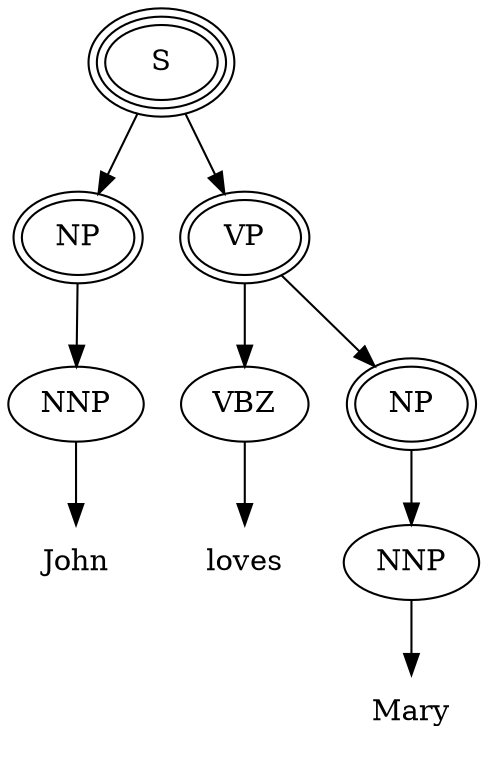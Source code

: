 digraph G {
S[peripheries=3]

NPjohn[label="NP",peripheries=2]
NNPjohn[label="NNP"]
John[shape=plaintext]

VP[peripheries=2]
VBZ
loves[shape=plaintext]

NPmary[label="NP",peripheries=2]
NNPmary[label="NNP"]
Mary[shape=plaintext]

S->NPjohn->NNPjohn->John
S->VP->VBZ->loves
VP->NPmary->NNPmary->Mary
 }
